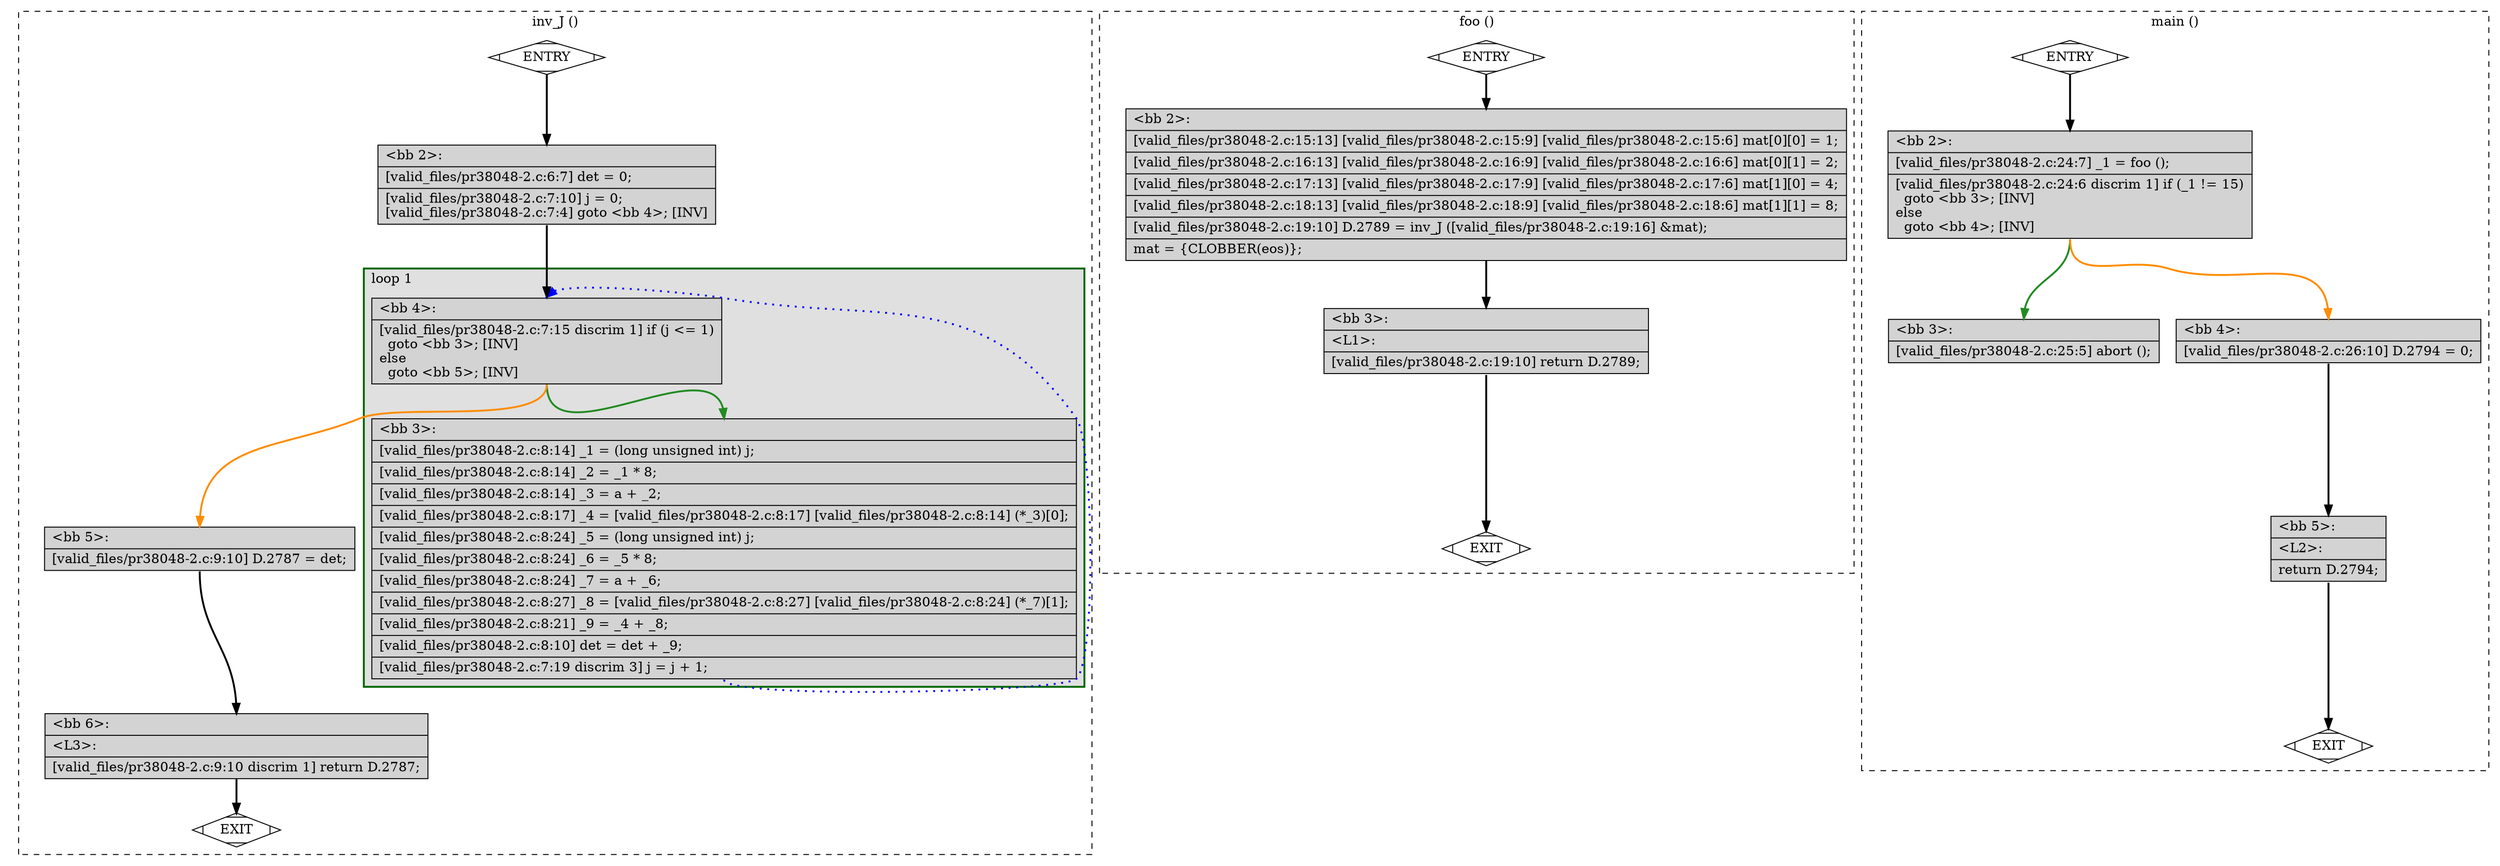 digraph "a-pr38048-2.c.015t.cfg" {
overlap=false;
subgraph "cluster_inv_J" {
	style="dashed";
	color="black";
	label="inv_J ()";
	subgraph cluster_0_1 {
	style="filled";
	color="darkgreen";
	fillcolor="grey88";
	label="loop 1";
	labeljust=l;
	penwidth=2;
	fn_0_basic_block_4 [shape=record,style=filled,fillcolor=lightgrey,label="{\<bb\ 4\>:\l\
|[valid_files/pr38048-2.c:7:15\ discrim\ 1]\ if\ (j\ \<=\ 1)\l\
\ \ goto\ \<bb\ 3\>;\ [INV]\l\
else\l\
\ \ goto\ \<bb\ 5\>;\ [INV]\l\
}"];

	fn_0_basic_block_3 [shape=record,style=filled,fillcolor=lightgrey,label="{\<bb\ 3\>:\l\
|[valid_files/pr38048-2.c:8:14]\ _1\ =\ (long\ unsigned\ int)\ j;\l\
|[valid_files/pr38048-2.c:8:14]\ _2\ =\ _1\ *\ 8;\l\
|[valid_files/pr38048-2.c:8:14]\ _3\ =\ a\ +\ _2;\l\
|[valid_files/pr38048-2.c:8:17]\ _4\ =\ [valid_files/pr38048-2.c:8:17]\ [valid_files/pr38048-2.c:8:14]\ (*_3)[0];\l\
|[valid_files/pr38048-2.c:8:24]\ _5\ =\ (long\ unsigned\ int)\ j;\l\
|[valid_files/pr38048-2.c:8:24]\ _6\ =\ _5\ *\ 8;\l\
|[valid_files/pr38048-2.c:8:24]\ _7\ =\ a\ +\ _6;\l\
|[valid_files/pr38048-2.c:8:27]\ _8\ =\ [valid_files/pr38048-2.c:8:27]\ [valid_files/pr38048-2.c:8:24]\ (*_7)[1];\l\
|[valid_files/pr38048-2.c:8:21]\ _9\ =\ _4\ +\ _8;\l\
|[valid_files/pr38048-2.c:8:10]\ det\ =\ det\ +\ _9;\l\
|[valid_files/pr38048-2.c:7:19\ discrim\ 3]\ j\ =\ j\ +\ 1;\l\
}"];

	}
	fn_0_basic_block_0 [shape=Mdiamond,style=filled,fillcolor=white,label="ENTRY"];

	fn_0_basic_block_1 [shape=Mdiamond,style=filled,fillcolor=white,label="EXIT"];

	fn_0_basic_block_2 [shape=record,style=filled,fillcolor=lightgrey,label="{\<bb\ 2\>:\l\
|[valid_files/pr38048-2.c:6:7]\ det\ =\ 0;\l\
|[valid_files/pr38048-2.c:7:10]\ j\ =\ 0;\l\
[valid_files/pr38048-2.c:7:4]\ goto\ \<bb\ 4\>;\ [INV]\l\
}"];

	fn_0_basic_block_5 [shape=record,style=filled,fillcolor=lightgrey,label="{\<bb\ 5\>:\l\
|[valid_files/pr38048-2.c:9:10]\ D.2787\ =\ det;\l\
}"];

	fn_0_basic_block_6 [shape=record,style=filled,fillcolor=lightgrey,label="{\<bb\ 6\>:\l\
|\<L3\>:\l\
|[valid_files/pr38048-2.c:9:10\ discrim\ 1]\ return\ D.2787;\l\
}"];

	fn_0_basic_block_0:s -> fn_0_basic_block_2:n [style="solid,bold",color=black,weight=100,constraint=true];
	fn_0_basic_block_2:s -> fn_0_basic_block_4:n [style="solid,bold",color=black,weight=100,constraint=true];
	fn_0_basic_block_3:s -> fn_0_basic_block_4:n [style="dotted,bold",color=blue,weight=10,constraint=false];
	fn_0_basic_block_4:s -> fn_0_basic_block_3:n [style="solid,bold",color=forestgreen,weight=10,constraint=true];
	fn_0_basic_block_4:s -> fn_0_basic_block_5:n [style="solid,bold",color=darkorange,weight=10,constraint=true];
	fn_0_basic_block_5:s -> fn_0_basic_block_6:n [style="solid,bold",color=black,weight=100,constraint=true];
	fn_0_basic_block_6:s -> fn_0_basic_block_1:n [style="solid,bold",color=black,weight=10,constraint=true];
	fn_0_basic_block_0:s -> fn_0_basic_block_1:n [style="invis",constraint=true];
}
subgraph "cluster_foo" {
	style="dashed";
	color="black";
	label="foo ()";
	fn_1_basic_block_0 [shape=Mdiamond,style=filled,fillcolor=white,label="ENTRY"];

	fn_1_basic_block_1 [shape=Mdiamond,style=filled,fillcolor=white,label="EXIT"];

	fn_1_basic_block_2 [shape=record,style=filled,fillcolor=lightgrey,label="{\<bb\ 2\>:\l\
|[valid_files/pr38048-2.c:15:13]\ [valid_files/pr38048-2.c:15:9]\ [valid_files/pr38048-2.c:15:6]\ mat[0][0]\ =\ 1;\l\
|[valid_files/pr38048-2.c:16:13]\ [valid_files/pr38048-2.c:16:9]\ [valid_files/pr38048-2.c:16:6]\ mat[0][1]\ =\ 2;\l\
|[valid_files/pr38048-2.c:17:13]\ [valid_files/pr38048-2.c:17:9]\ [valid_files/pr38048-2.c:17:6]\ mat[1][0]\ =\ 4;\l\
|[valid_files/pr38048-2.c:18:13]\ [valid_files/pr38048-2.c:18:9]\ [valid_files/pr38048-2.c:18:6]\ mat[1][1]\ =\ 8;\l\
|[valid_files/pr38048-2.c:19:10]\ D.2789\ =\ inv_J\ ([valid_files/pr38048-2.c:19:16]\ &mat);\l\
|mat\ =\ \{CLOBBER(eos)\};\l\
}"];

	fn_1_basic_block_3 [shape=record,style=filled,fillcolor=lightgrey,label="{\<bb\ 3\>:\l\
|\<L1\>:\l\
|[valid_files/pr38048-2.c:19:10]\ return\ D.2789;\l\
}"];

	fn_1_basic_block_0:s -> fn_1_basic_block_2:n [style="solid,bold",color=black,weight=100,constraint=true];
	fn_1_basic_block_2:s -> fn_1_basic_block_3:n [style="solid,bold",color=black,weight=100,constraint=true];
	fn_1_basic_block_3:s -> fn_1_basic_block_1:n [style="solid,bold",color=black,weight=10,constraint=true];
	fn_1_basic_block_0:s -> fn_1_basic_block_1:n [style="invis",constraint=true];
}
subgraph "cluster_main" {
	style="dashed";
	color="black";
	label="main ()";
	fn_2_basic_block_0 [shape=Mdiamond,style=filled,fillcolor=white,label="ENTRY"];

	fn_2_basic_block_1 [shape=Mdiamond,style=filled,fillcolor=white,label="EXIT"];

	fn_2_basic_block_2 [shape=record,style=filled,fillcolor=lightgrey,label="{\<bb\ 2\>:\l\
|[valid_files/pr38048-2.c:24:7]\ _1\ =\ foo\ ();\l\
|[valid_files/pr38048-2.c:24:6\ discrim\ 1]\ if\ (_1\ !=\ 15)\l\
\ \ goto\ \<bb\ 3\>;\ [INV]\l\
else\l\
\ \ goto\ \<bb\ 4\>;\ [INV]\l\
}"];

	fn_2_basic_block_3 [shape=record,style=filled,fillcolor=lightgrey,label="{\<bb\ 3\>:\l\
|[valid_files/pr38048-2.c:25:5]\ abort\ ();\l\
}"];

	fn_2_basic_block_4 [shape=record,style=filled,fillcolor=lightgrey,label="{\<bb\ 4\>:\l\
|[valid_files/pr38048-2.c:26:10]\ D.2794\ =\ 0;\l\
}"];

	fn_2_basic_block_5 [shape=record,style=filled,fillcolor=lightgrey,label="{\<bb\ 5\>:\l\
|\<L2\>:\l\
|return\ D.2794;\l\
}"];

	fn_2_basic_block_0:s -> fn_2_basic_block_2:n [style="solid,bold",color=black,weight=100,constraint=true];
	fn_2_basic_block_2:s -> fn_2_basic_block_3:n [style="solid,bold",color=forestgreen,weight=10,constraint=true];
	fn_2_basic_block_2:s -> fn_2_basic_block_4:n [style="solid,bold",color=darkorange,weight=10,constraint=true];
	fn_2_basic_block_4:s -> fn_2_basic_block_5:n [style="solid,bold",color=black,weight=100,constraint=true];
	fn_2_basic_block_5:s -> fn_2_basic_block_1:n [style="solid,bold",color=black,weight=10,constraint=true];
	fn_2_basic_block_0:s -> fn_2_basic_block_1:n [style="invis",constraint=true];
}
}
